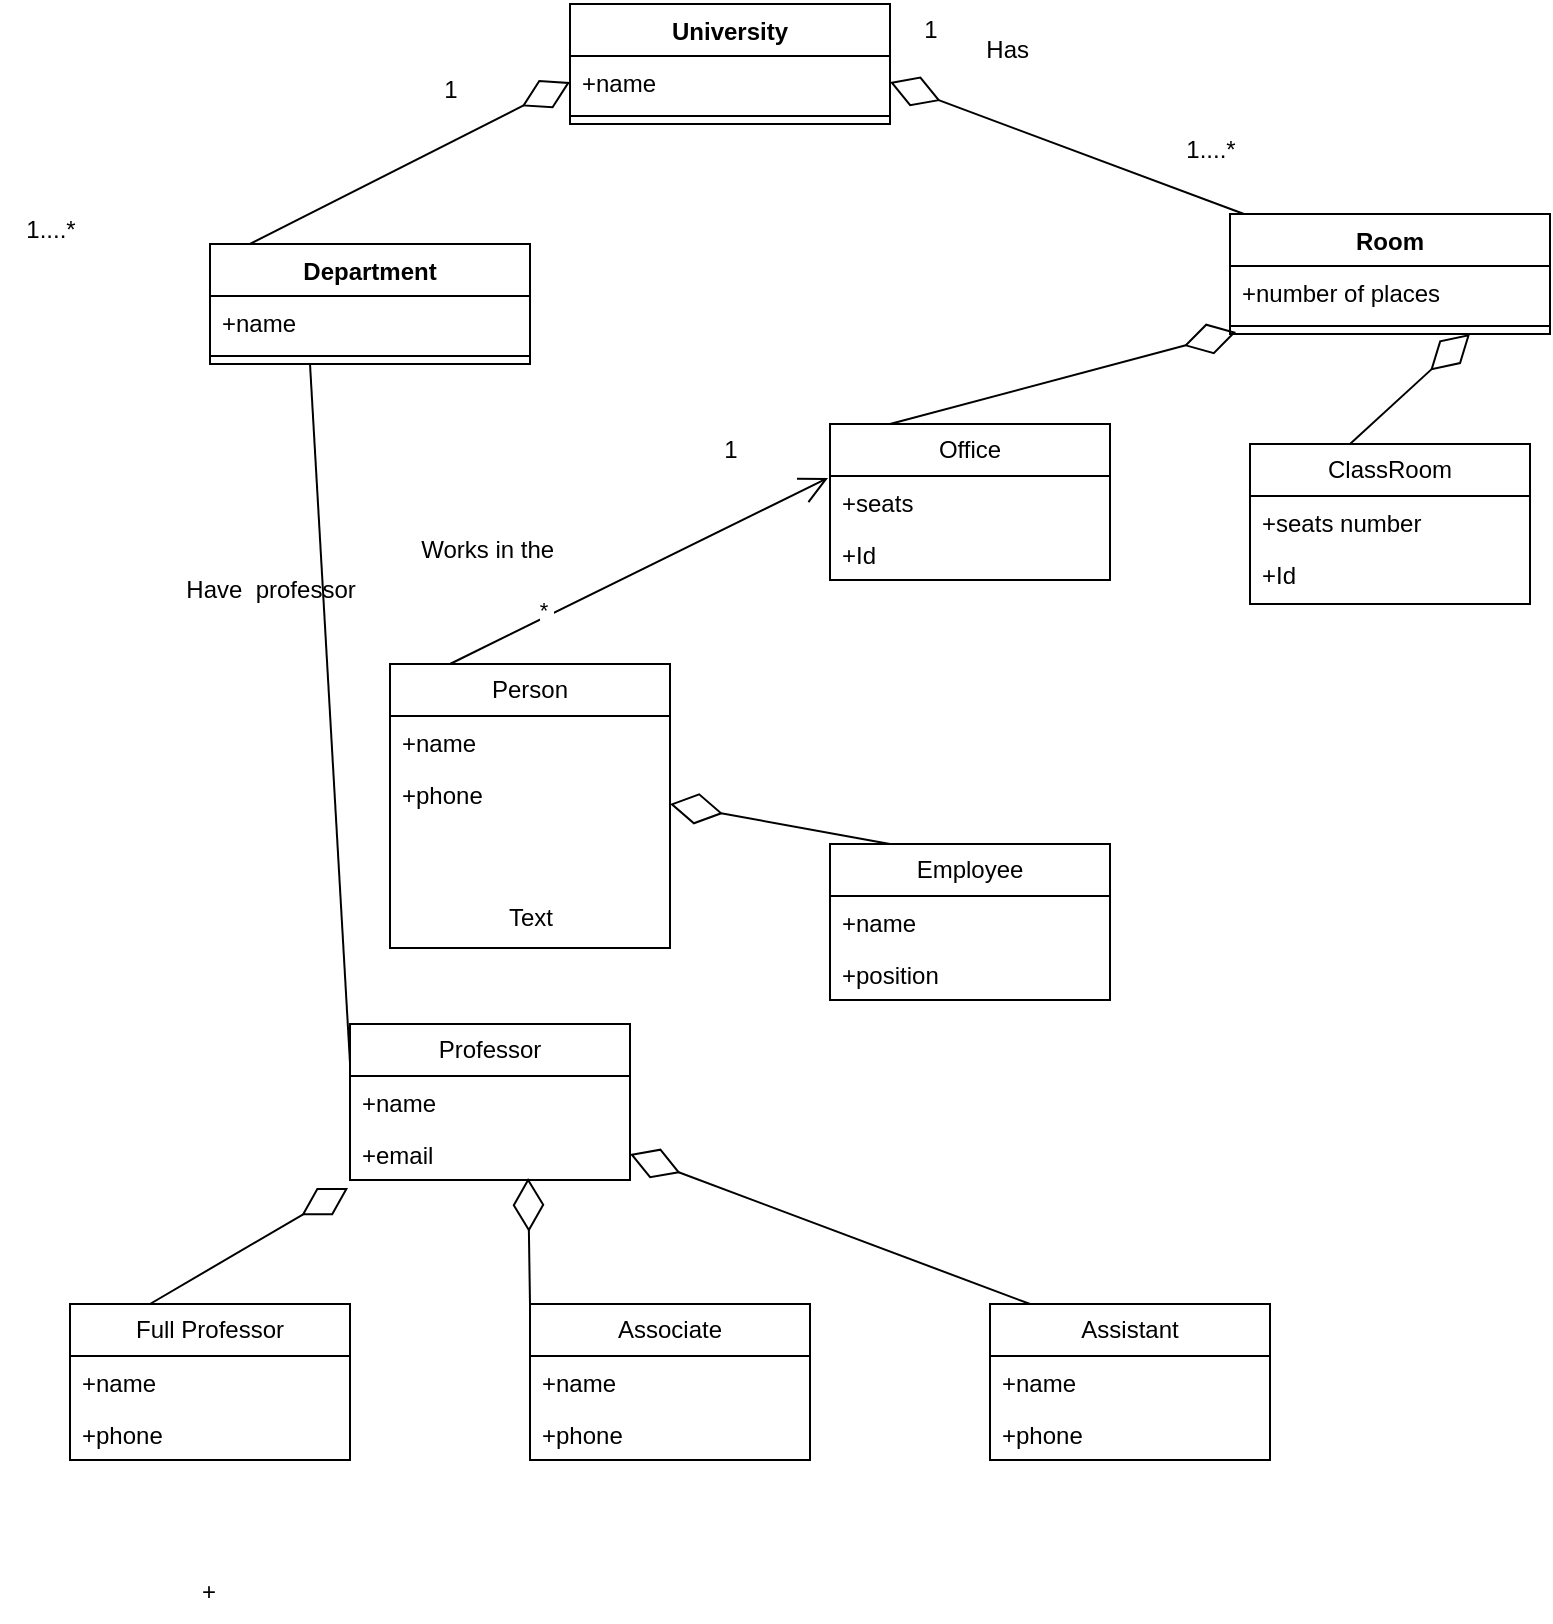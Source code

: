 <mxfile version="22.0.2" type="device">
  <diagram id="C5RBs43oDa-KdzZeNtuy" name="Page-1">
    <mxGraphModel dx="1120" dy="1647" grid="1" gridSize="10" guides="1" tooltips="1" connect="1" arrows="1" fold="1" page="1" pageScale="1" pageWidth="827" pageHeight="1169" math="0" shadow="0">
      <root>
        <mxCell id="WIyWlLk6GJQsqaUBKTNV-0" />
        <mxCell id="WIyWlLk6GJQsqaUBKTNV-1" parent="WIyWlLk6GJQsqaUBKTNV-0" />
        <mxCell id="eBUoTYYGhOUWqBYcZlrV-6" value="+" style="text;strokeColor=none;fillColor=none;align=left;verticalAlign=top;spacingLeft=4;spacingRight=4;overflow=hidden;rotatable=0;points=[[0,0.5],[1,0.5]];portConstraint=eastwest;whiteSpace=wrap;html=1;" vertex="1" parent="WIyWlLk6GJQsqaUBKTNV-1">
          <mxGeometry x="140" y="-300" width="410" height="26" as="geometry" />
        </mxCell>
        <mxCell id="eBUoTYYGhOUWqBYcZlrV-10" value="University" style="swimlane;fontStyle=1;align=center;verticalAlign=top;childLayout=stackLayout;horizontal=1;startSize=26;horizontalStack=0;resizeParent=1;resizeParentMax=0;resizeLast=0;collapsible=1;marginBottom=0;whiteSpace=wrap;html=1;" vertex="1" parent="WIyWlLk6GJQsqaUBKTNV-1">
          <mxGeometry x="330" y="-1080" width="160" height="60" as="geometry" />
        </mxCell>
        <mxCell id="eBUoTYYGhOUWqBYcZlrV-11" value="+name" style="text;strokeColor=none;fillColor=none;align=left;verticalAlign=top;spacingLeft=4;spacingRight=4;overflow=hidden;rotatable=0;points=[[0,0.5],[1,0.5]];portConstraint=eastwest;whiteSpace=wrap;html=1;" vertex="1" parent="eBUoTYYGhOUWqBYcZlrV-10">
          <mxGeometry y="26" width="160" height="26" as="geometry" />
        </mxCell>
        <mxCell id="eBUoTYYGhOUWqBYcZlrV-12" value="" style="line;strokeWidth=1;fillColor=none;align=left;verticalAlign=middle;spacingTop=-1;spacingLeft=3;spacingRight=3;rotatable=0;labelPosition=right;points=[];portConstraint=eastwest;strokeColor=inherit;" vertex="1" parent="eBUoTYYGhOUWqBYcZlrV-10">
          <mxGeometry y="52" width="160" height="8" as="geometry" />
        </mxCell>
        <mxCell id="eBUoTYYGhOUWqBYcZlrV-14" value="Department" style="swimlane;fontStyle=1;align=center;verticalAlign=top;childLayout=stackLayout;horizontal=1;startSize=26;horizontalStack=0;resizeParent=1;resizeParentMax=0;resizeLast=0;collapsible=1;marginBottom=0;whiteSpace=wrap;html=1;" vertex="1" parent="WIyWlLk6GJQsqaUBKTNV-1">
          <mxGeometry x="150" y="-960" width="160" height="60" as="geometry" />
        </mxCell>
        <mxCell id="eBUoTYYGhOUWqBYcZlrV-15" value="+name" style="text;strokeColor=none;fillColor=none;align=left;verticalAlign=top;spacingLeft=4;spacingRight=4;overflow=hidden;rotatable=0;points=[[0,0.5],[1,0.5]];portConstraint=eastwest;whiteSpace=wrap;html=1;" vertex="1" parent="eBUoTYYGhOUWqBYcZlrV-14">
          <mxGeometry y="26" width="160" height="26" as="geometry" />
        </mxCell>
        <mxCell id="eBUoTYYGhOUWqBYcZlrV-16" value="" style="line;strokeWidth=1;fillColor=none;align=left;verticalAlign=middle;spacingTop=-1;spacingLeft=3;spacingRight=3;rotatable=0;labelPosition=right;points=[];portConstraint=eastwest;strokeColor=inherit;" vertex="1" parent="eBUoTYYGhOUWqBYcZlrV-14">
          <mxGeometry y="52" width="160" height="8" as="geometry" />
        </mxCell>
        <mxCell id="eBUoTYYGhOUWqBYcZlrV-18" value="Room" style="swimlane;fontStyle=1;align=center;verticalAlign=top;childLayout=stackLayout;horizontal=1;startSize=26;horizontalStack=0;resizeParent=1;resizeParentMax=0;resizeLast=0;collapsible=1;marginBottom=0;whiteSpace=wrap;html=1;" vertex="1" parent="WIyWlLk6GJQsqaUBKTNV-1">
          <mxGeometry x="660" y="-975" width="160" height="60" as="geometry" />
        </mxCell>
        <mxCell id="eBUoTYYGhOUWqBYcZlrV-19" value="+number of places" style="text;strokeColor=none;fillColor=none;align=left;verticalAlign=top;spacingLeft=4;spacingRight=4;overflow=hidden;rotatable=0;points=[[0,0.5],[1,0.5]];portConstraint=eastwest;whiteSpace=wrap;html=1;" vertex="1" parent="eBUoTYYGhOUWqBYcZlrV-18">
          <mxGeometry y="26" width="160" height="26" as="geometry" />
        </mxCell>
        <mxCell id="eBUoTYYGhOUWqBYcZlrV-20" value="" style="line;strokeWidth=1;fillColor=none;align=left;verticalAlign=middle;spacingTop=-1;spacingLeft=3;spacingRight=3;rotatable=0;labelPosition=right;points=[];portConstraint=eastwest;strokeColor=inherit;" vertex="1" parent="eBUoTYYGhOUWqBYcZlrV-18">
          <mxGeometry y="52" width="160" height="8" as="geometry" />
        </mxCell>
        <mxCell id="eBUoTYYGhOUWqBYcZlrV-22" value="" style="endArrow=diamondThin;endFill=0;endSize=24;html=1;rounded=0;entryX=1;entryY=0.5;entryDx=0;entryDy=0;" edge="1" parent="WIyWlLk6GJQsqaUBKTNV-1" target="eBUoTYYGhOUWqBYcZlrV-11">
          <mxGeometry width="160" relative="1" as="geometry">
            <mxPoint x="667" y="-975" as="sourcePoint" />
            <mxPoint x="827" y="-975" as="targetPoint" />
          </mxGeometry>
        </mxCell>
        <mxCell id="eBUoTYYGhOUWqBYcZlrV-23" value="" style="endArrow=diamondThin;endFill=0;endSize=24;html=1;rounded=0;entryX=0;entryY=0.5;entryDx=0;entryDy=0;" edge="1" parent="WIyWlLk6GJQsqaUBKTNV-1" target="eBUoTYYGhOUWqBYcZlrV-11">
          <mxGeometry width="160" relative="1" as="geometry">
            <mxPoint x="170" y="-960" as="sourcePoint" />
            <mxPoint x="330" y="-960" as="targetPoint" />
          </mxGeometry>
        </mxCell>
        <mxCell id="eBUoTYYGhOUWqBYcZlrV-28" value="Office" style="swimlane;fontStyle=0;childLayout=stackLayout;horizontal=1;startSize=26;fillColor=none;horizontalStack=0;resizeParent=1;resizeParentMax=0;resizeLast=0;collapsible=1;marginBottom=0;whiteSpace=wrap;html=1;" vertex="1" parent="WIyWlLk6GJQsqaUBKTNV-1">
          <mxGeometry x="460" y="-870" width="140" height="78" as="geometry" />
        </mxCell>
        <mxCell id="eBUoTYYGhOUWqBYcZlrV-29" value="+seats" style="text;strokeColor=none;fillColor=none;align=left;verticalAlign=top;spacingLeft=4;spacingRight=4;overflow=hidden;rotatable=0;points=[[0,0.5],[1,0.5]];portConstraint=eastwest;whiteSpace=wrap;html=1;" vertex="1" parent="eBUoTYYGhOUWqBYcZlrV-28">
          <mxGeometry y="26" width="140" height="26" as="geometry" />
        </mxCell>
        <mxCell id="eBUoTYYGhOUWqBYcZlrV-30" value="+Id" style="text;strokeColor=none;fillColor=none;align=left;verticalAlign=top;spacingLeft=4;spacingRight=4;overflow=hidden;rotatable=0;points=[[0,0.5],[1,0.5]];portConstraint=eastwest;whiteSpace=wrap;html=1;" vertex="1" parent="eBUoTYYGhOUWqBYcZlrV-28">
          <mxGeometry y="52" width="140" height="26" as="geometry" />
        </mxCell>
        <mxCell id="eBUoTYYGhOUWqBYcZlrV-32" value="ClassRoom" style="swimlane;fontStyle=0;childLayout=stackLayout;horizontal=1;startSize=26;fillColor=none;horizontalStack=0;resizeParent=1;resizeParentMax=0;resizeLast=0;collapsible=1;marginBottom=0;whiteSpace=wrap;html=1;" vertex="1" parent="WIyWlLk6GJQsqaUBKTNV-1">
          <mxGeometry x="670" y="-860" width="140" height="80" as="geometry" />
        </mxCell>
        <mxCell id="eBUoTYYGhOUWqBYcZlrV-37" value="" style="endArrow=diamondThin;endFill=0;endSize=24;html=1;rounded=0;entryX=0.75;entryY=1;entryDx=0;entryDy=0;" edge="1" parent="eBUoTYYGhOUWqBYcZlrV-32" target="eBUoTYYGhOUWqBYcZlrV-18">
          <mxGeometry width="160" relative="1" as="geometry">
            <mxPoint x="50" as="sourcePoint" />
            <mxPoint x="210" as="targetPoint" />
          </mxGeometry>
        </mxCell>
        <mxCell id="eBUoTYYGhOUWqBYcZlrV-33" value="+seats number" style="text;strokeColor=none;fillColor=none;align=left;verticalAlign=top;spacingLeft=4;spacingRight=4;overflow=hidden;rotatable=0;points=[[0,0.5],[1,0.5]];portConstraint=eastwest;whiteSpace=wrap;html=1;" vertex="1" parent="eBUoTYYGhOUWqBYcZlrV-32">
          <mxGeometry y="26" width="140" height="26" as="geometry" />
        </mxCell>
        <mxCell id="eBUoTYYGhOUWqBYcZlrV-34" value="+Id" style="text;strokeColor=none;fillColor=none;align=left;verticalAlign=top;spacingLeft=4;spacingRight=4;overflow=hidden;rotatable=0;points=[[0,0.5],[1,0.5]];portConstraint=eastwest;whiteSpace=wrap;html=1;" vertex="1" parent="eBUoTYYGhOUWqBYcZlrV-32">
          <mxGeometry y="52" width="140" height="28" as="geometry" />
        </mxCell>
        <mxCell id="eBUoTYYGhOUWqBYcZlrV-36" value="" style="endArrow=diamondThin;endFill=0;endSize=24;html=1;rounded=0;entryX=0.019;entryY=1.269;entryDx=0;entryDy=0;entryPerimeter=0;" edge="1" parent="WIyWlLk6GJQsqaUBKTNV-1" target="eBUoTYYGhOUWqBYcZlrV-19">
          <mxGeometry width="160" relative="1" as="geometry">
            <mxPoint x="490" y="-870" as="sourcePoint" />
            <mxPoint x="650" y="-870" as="targetPoint" />
          </mxGeometry>
        </mxCell>
        <mxCell id="eBUoTYYGhOUWqBYcZlrV-38" value="Person" style="swimlane;fontStyle=0;childLayout=stackLayout;horizontal=1;startSize=26;fillColor=none;horizontalStack=0;resizeParent=1;resizeParentMax=0;resizeLast=0;collapsible=1;marginBottom=0;whiteSpace=wrap;html=1;" vertex="1" parent="WIyWlLk6GJQsqaUBKTNV-1">
          <mxGeometry x="240" y="-750" width="140" height="142" as="geometry" />
        </mxCell>
        <mxCell id="eBUoTYYGhOUWqBYcZlrV-39" value="+name" style="text;strokeColor=none;fillColor=none;align=left;verticalAlign=top;spacingLeft=4;spacingRight=4;overflow=hidden;rotatable=0;points=[[0,0.5],[1,0.5]];portConstraint=eastwest;whiteSpace=wrap;html=1;" vertex="1" parent="eBUoTYYGhOUWqBYcZlrV-38">
          <mxGeometry y="26" width="140" height="26" as="geometry" />
        </mxCell>
        <mxCell id="eBUoTYYGhOUWqBYcZlrV-40" value="+phone" style="text;strokeColor=none;fillColor=none;align=left;verticalAlign=top;spacingLeft=4;spacingRight=4;overflow=hidden;rotatable=0;points=[[0,0.5],[1,0.5]];portConstraint=eastwest;whiteSpace=wrap;html=1;" vertex="1" parent="eBUoTYYGhOUWqBYcZlrV-38">
          <mxGeometry y="52" width="140" height="60" as="geometry" />
        </mxCell>
        <mxCell id="eBUoTYYGhOUWqBYcZlrV-87" value="Text" style="text;html=1;align=center;verticalAlign=middle;resizable=0;points=[];autosize=1;strokeColor=none;fillColor=none;" vertex="1" parent="eBUoTYYGhOUWqBYcZlrV-38">
          <mxGeometry y="112" width="140" height="30" as="geometry" />
        </mxCell>
        <mxCell id="eBUoTYYGhOUWqBYcZlrV-42" value="Employee" style="swimlane;fontStyle=0;childLayout=stackLayout;horizontal=1;startSize=26;fillColor=none;horizontalStack=0;resizeParent=1;resizeParentMax=0;resizeLast=0;collapsible=1;marginBottom=0;whiteSpace=wrap;html=1;" vertex="1" parent="WIyWlLk6GJQsqaUBKTNV-1">
          <mxGeometry x="460" y="-660" width="140" height="78" as="geometry" />
        </mxCell>
        <mxCell id="eBUoTYYGhOUWqBYcZlrV-43" value="+name" style="text;strokeColor=none;fillColor=none;align=left;verticalAlign=top;spacingLeft=4;spacingRight=4;overflow=hidden;rotatable=0;points=[[0,0.5],[1,0.5]];portConstraint=eastwest;whiteSpace=wrap;html=1;" vertex="1" parent="eBUoTYYGhOUWqBYcZlrV-42">
          <mxGeometry y="26" width="140" height="26" as="geometry" />
        </mxCell>
        <mxCell id="eBUoTYYGhOUWqBYcZlrV-44" value="+position" style="text;strokeColor=none;fillColor=none;align=left;verticalAlign=top;spacingLeft=4;spacingRight=4;overflow=hidden;rotatable=0;points=[[0,0.5],[1,0.5]];portConstraint=eastwest;whiteSpace=wrap;html=1;" vertex="1" parent="eBUoTYYGhOUWqBYcZlrV-42">
          <mxGeometry y="52" width="140" height="26" as="geometry" />
        </mxCell>
        <mxCell id="eBUoTYYGhOUWqBYcZlrV-46" value="" style="endArrow=diamondThin;endFill=0;endSize=24;html=1;rounded=0;entryX=0.929;entryY=0.692;entryDx=0;entryDy=0;entryPerimeter=0;" edge="1" parent="WIyWlLk6GJQsqaUBKTNV-1">
          <mxGeometry width="160" relative="1" as="geometry">
            <mxPoint x="489.94" y="-660" as="sourcePoint" />
            <mxPoint x="380.0" y="-680.008" as="targetPoint" />
          </mxGeometry>
        </mxCell>
        <mxCell id="eBUoTYYGhOUWqBYcZlrV-59" value="Professor" style="swimlane;fontStyle=0;childLayout=stackLayout;horizontal=1;startSize=26;fillColor=none;horizontalStack=0;resizeParent=1;resizeParentMax=0;resizeLast=0;collapsible=1;marginBottom=0;whiteSpace=wrap;html=1;" vertex="1" parent="WIyWlLk6GJQsqaUBKTNV-1">
          <mxGeometry x="220" y="-570" width="140" height="78" as="geometry" />
        </mxCell>
        <mxCell id="eBUoTYYGhOUWqBYcZlrV-60" value="+name" style="text;strokeColor=none;fillColor=none;align=left;verticalAlign=top;spacingLeft=4;spacingRight=4;overflow=hidden;rotatable=0;points=[[0,0.5],[1,0.5]];portConstraint=eastwest;whiteSpace=wrap;html=1;" vertex="1" parent="eBUoTYYGhOUWqBYcZlrV-59">
          <mxGeometry y="26" width="140" height="26" as="geometry" />
        </mxCell>
        <mxCell id="eBUoTYYGhOUWqBYcZlrV-61" value="+email" style="text;strokeColor=none;fillColor=none;align=left;verticalAlign=top;spacingLeft=4;spacingRight=4;overflow=hidden;rotatable=0;points=[[0,0.5],[1,0.5]];portConstraint=eastwest;whiteSpace=wrap;html=1;" vertex="1" parent="eBUoTYYGhOUWqBYcZlrV-59">
          <mxGeometry y="52" width="140" height="26" as="geometry" />
        </mxCell>
        <mxCell id="eBUoTYYGhOUWqBYcZlrV-63" value="Full Professor" style="swimlane;fontStyle=0;childLayout=stackLayout;horizontal=1;startSize=26;fillColor=none;horizontalStack=0;resizeParent=1;resizeParentMax=0;resizeLast=0;collapsible=1;marginBottom=0;whiteSpace=wrap;html=1;" vertex="1" parent="WIyWlLk6GJQsqaUBKTNV-1">
          <mxGeometry x="80" y="-430" width="140" height="78" as="geometry" />
        </mxCell>
        <mxCell id="eBUoTYYGhOUWqBYcZlrV-75" value="" style="endArrow=diamondThin;endFill=0;endSize=24;html=1;rounded=0;entryX=-0.007;entryY=1.154;entryDx=0;entryDy=0;entryPerimeter=0;" edge="1" parent="eBUoTYYGhOUWqBYcZlrV-63" target="eBUoTYYGhOUWqBYcZlrV-61">
          <mxGeometry width="160" relative="1" as="geometry">
            <mxPoint x="40" as="sourcePoint" />
            <mxPoint x="200" as="targetPoint" />
          </mxGeometry>
        </mxCell>
        <mxCell id="eBUoTYYGhOUWqBYcZlrV-64" value="+name" style="text;strokeColor=none;fillColor=none;align=left;verticalAlign=top;spacingLeft=4;spacingRight=4;overflow=hidden;rotatable=0;points=[[0,0.5],[1,0.5]];portConstraint=eastwest;whiteSpace=wrap;html=1;" vertex="1" parent="eBUoTYYGhOUWqBYcZlrV-63">
          <mxGeometry y="26" width="140" height="26" as="geometry" />
        </mxCell>
        <mxCell id="eBUoTYYGhOUWqBYcZlrV-65" value="+phone" style="text;strokeColor=none;fillColor=none;align=left;verticalAlign=top;spacingLeft=4;spacingRight=4;overflow=hidden;rotatable=0;points=[[0,0.5],[1,0.5]];portConstraint=eastwest;whiteSpace=wrap;html=1;" vertex="1" parent="eBUoTYYGhOUWqBYcZlrV-63">
          <mxGeometry y="52" width="140" height="26" as="geometry" />
        </mxCell>
        <mxCell id="eBUoTYYGhOUWqBYcZlrV-67" value="Associate" style="swimlane;fontStyle=0;childLayout=stackLayout;horizontal=1;startSize=26;fillColor=none;horizontalStack=0;resizeParent=1;resizeParentMax=0;resizeLast=0;collapsible=1;marginBottom=0;whiteSpace=wrap;html=1;" vertex="1" parent="WIyWlLk6GJQsqaUBKTNV-1">
          <mxGeometry x="310" y="-430" width="140" height="78" as="geometry" />
        </mxCell>
        <mxCell id="eBUoTYYGhOUWqBYcZlrV-89" value="" style="endArrow=diamondThin;endFill=0;endSize=24;html=1;rounded=0;entryX=0.636;entryY=0.962;entryDx=0;entryDy=0;entryPerimeter=0;" edge="1" parent="eBUoTYYGhOUWqBYcZlrV-67" target="eBUoTYYGhOUWqBYcZlrV-61">
          <mxGeometry width="160" relative="1" as="geometry">
            <mxPoint as="sourcePoint" />
            <mxPoint x="160" as="targetPoint" />
          </mxGeometry>
        </mxCell>
        <mxCell id="eBUoTYYGhOUWqBYcZlrV-68" value="+name" style="text;strokeColor=none;fillColor=none;align=left;verticalAlign=top;spacingLeft=4;spacingRight=4;overflow=hidden;rotatable=0;points=[[0,0.5],[1,0.5]];portConstraint=eastwest;whiteSpace=wrap;html=1;" vertex="1" parent="eBUoTYYGhOUWqBYcZlrV-67">
          <mxGeometry y="26" width="140" height="26" as="geometry" />
        </mxCell>
        <mxCell id="eBUoTYYGhOUWqBYcZlrV-69" value="+phone" style="text;strokeColor=none;fillColor=none;align=left;verticalAlign=top;spacingLeft=4;spacingRight=4;overflow=hidden;rotatable=0;points=[[0,0.5],[1,0.5]];portConstraint=eastwest;whiteSpace=wrap;html=1;" vertex="1" parent="eBUoTYYGhOUWqBYcZlrV-67">
          <mxGeometry y="52" width="140" height="26" as="geometry" />
        </mxCell>
        <mxCell id="eBUoTYYGhOUWqBYcZlrV-71" value="Assistant" style="swimlane;fontStyle=0;childLayout=stackLayout;horizontal=1;startSize=26;fillColor=none;horizontalStack=0;resizeParent=1;resizeParentMax=0;resizeLast=0;collapsible=1;marginBottom=0;whiteSpace=wrap;html=1;" vertex="1" parent="WIyWlLk6GJQsqaUBKTNV-1">
          <mxGeometry x="540" y="-430" width="140" height="78" as="geometry" />
        </mxCell>
        <mxCell id="eBUoTYYGhOUWqBYcZlrV-72" value="+name" style="text;strokeColor=none;fillColor=none;align=left;verticalAlign=top;spacingLeft=4;spacingRight=4;overflow=hidden;rotatable=0;points=[[0,0.5],[1,0.5]];portConstraint=eastwest;whiteSpace=wrap;html=1;" vertex="1" parent="eBUoTYYGhOUWqBYcZlrV-71">
          <mxGeometry y="26" width="140" height="26" as="geometry" />
        </mxCell>
        <mxCell id="eBUoTYYGhOUWqBYcZlrV-73" value="+phone" style="text;strokeColor=none;fillColor=none;align=left;verticalAlign=top;spacingLeft=4;spacingRight=4;overflow=hidden;rotatable=0;points=[[0,0.5],[1,0.5]];portConstraint=eastwest;whiteSpace=wrap;html=1;" vertex="1" parent="eBUoTYYGhOUWqBYcZlrV-71">
          <mxGeometry y="52" width="140" height="26" as="geometry" />
        </mxCell>
        <mxCell id="eBUoTYYGhOUWqBYcZlrV-77" value="" style="endArrow=diamondThin;endFill=0;endSize=24;html=1;rounded=0;entryX=1;entryY=0.5;entryDx=0;entryDy=0;exitX=0.143;exitY=0;exitDx=0;exitDy=0;exitPerimeter=0;" edge="1" parent="WIyWlLk6GJQsqaUBKTNV-1" source="eBUoTYYGhOUWqBYcZlrV-71" target="eBUoTYYGhOUWqBYcZlrV-61">
          <mxGeometry width="160" relative="1" as="geometry">
            <mxPoint x="540" y="-440" as="sourcePoint" />
            <mxPoint x="414" y="-489.998" as="targetPoint" />
          </mxGeometry>
        </mxCell>
        <mxCell id="eBUoTYYGhOUWqBYcZlrV-78" value="" style="endArrow=open;endFill=1;endSize=12;html=1;rounded=0;entryX=-0.007;entryY=0.038;entryDx=0;entryDy=0;entryPerimeter=0;" edge="1" parent="WIyWlLk6GJQsqaUBKTNV-1" target="eBUoTYYGhOUWqBYcZlrV-29">
          <mxGeometry width="160" relative="1" as="geometry">
            <mxPoint x="270" y="-750" as="sourcePoint" />
            <mxPoint x="430" y="-750" as="targetPoint" />
          </mxGeometry>
        </mxCell>
        <mxCell id="eBUoTYYGhOUWqBYcZlrV-90" value="*&amp;nbsp;" style="edgeLabel;html=1;align=center;verticalAlign=middle;resizable=0;points=[];" vertex="1" connectable="0" parent="eBUoTYYGhOUWqBYcZlrV-78">
          <mxGeometry x="-0.478" y="3" relative="1" as="geometry">
            <mxPoint as="offset" />
          </mxGeometry>
        </mxCell>
        <mxCell id="eBUoTYYGhOUWqBYcZlrV-80" value="1" style="text;html=1;align=center;verticalAlign=middle;resizable=0;points=[];autosize=1;strokeColor=none;fillColor=none;" vertex="1" parent="WIyWlLk6GJQsqaUBKTNV-1">
          <mxGeometry x="395" y="-872" width="30" height="30" as="geometry" />
        </mxCell>
        <mxCell id="eBUoTYYGhOUWqBYcZlrV-81" value="Has&amp;nbsp;" style="text;html=1;align=center;verticalAlign=middle;resizable=0;points=[];autosize=1;strokeColor=none;fillColor=none;" vertex="1" parent="WIyWlLk6GJQsqaUBKTNV-1">
          <mxGeometry x="525" y="-1072" width="50" height="30" as="geometry" />
        </mxCell>
        <mxCell id="eBUoTYYGhOUWqBYcZlrV-82" value="1" style="text;html=1;align=center;verticalAlign=middle;resizable=0;points=[];autosize=1;strokeColor=none;fillColor=none;" vertex="1" parent="WIyWlLk6GJQsqaUBKTNV-1">
          <mxGeometry x="495" y="-1082" width="30" height="30" as="geometry" />
        </mxCell>
        <mxCell id="eBUoTYYGhOUWqBYcZlrV-83" value="1....*" style="text;html=1;align=center;verticalAlign=middle;resizable=0;points=[];autosize=1;strokeColor=none;fillColor=none;" vertex="1" parent="WIyWlLk6GJQsqaUBKTNV-1">
          <mxGeometry x="625" y="-1022" width="50" height="30" as="geometry" />
        </mxCell>
        <mxCell id="eBUoTYYGhOUWqBYcZlrV-84" value="" style="endArrow=none;html=1;rounded=0;exitX=0;exitY=0.25;exitDx=0;exitDy=0;" edge="1" parent="WIyWlLk6GJQsqaUBKTNV-1" source="eBUoTYYGhOUWqBYcZlrV-59">
          <mxGeometry width="50" height="50" relative="1" as="geometry">
            <mxPoint x="150" y="-850" as="sourcePoint" />
            <mxPoint x="200" y="-900" as="targetPoint" />
          </mxGeometry>
        </mxCell>
        <mxCell id="eBUoTYYGhOUWqBYcZlrV-91" value="Works in the&amp;nbsp;" style="text;html=1;align=center;verticalAlign=middle;resizable=0;points=[];autosize=1;strokeColor=none;fillColor=none;" vertex="1" parent="WIyWlLk6GJQsqaUBKTNV-1">
          <mxGeometry x="245" y="-822" width="90" height="30" as="geometry" />
        </mxCell>
        <mxCell id="eBUoTYYGhOUWqBYcZlrV-92" value="Have&amp;nbsp; professor&lt;br&gt;" style="text;html=1;align=center;verticalAlign=middle;resizable=0;points=[];autosize=1;strokeColor=none;fillColor=none;" vertex="1" parent="WIyWlLk6GJQsqaUBKTNV-1">
          <mxGeometry x="125" y="-802" width="110" height="30" as="geometry" />
        </mxCell>
        <mxCell id="eBUoTYYGhOUWqBYcZlrV-93" value="1" style="text;html=1;align=center;verticalAlign=middle;resizable=0;points=[];autosize=1;strokeColor=none;fillColor=none;" vertex="1" parent="WIyWlLk6GJQsqaUBKTNV-1">
          <mxGeometry x="255" y="-1052" width="30" height="30" as="geometry" />
        </mxCell>
        <mxCell id="eBUoTYYGhOUWqBYcZlrV-94" value="1....*" style="text;html=1;align=center;verticalAlign=middle;resizable=0;points=[];autosize=1;strokeColor=none;fillColor=none;" vertex="1" parent="WIyWlLk6GJQsqaUBKTNV-1">
          <mxGeometry x="45" y="-982" width="50" height="30" as="geometry" />
        </mxCell>
      </root>
    </mxGraphModel>
  </diagram>
</mxfile>
